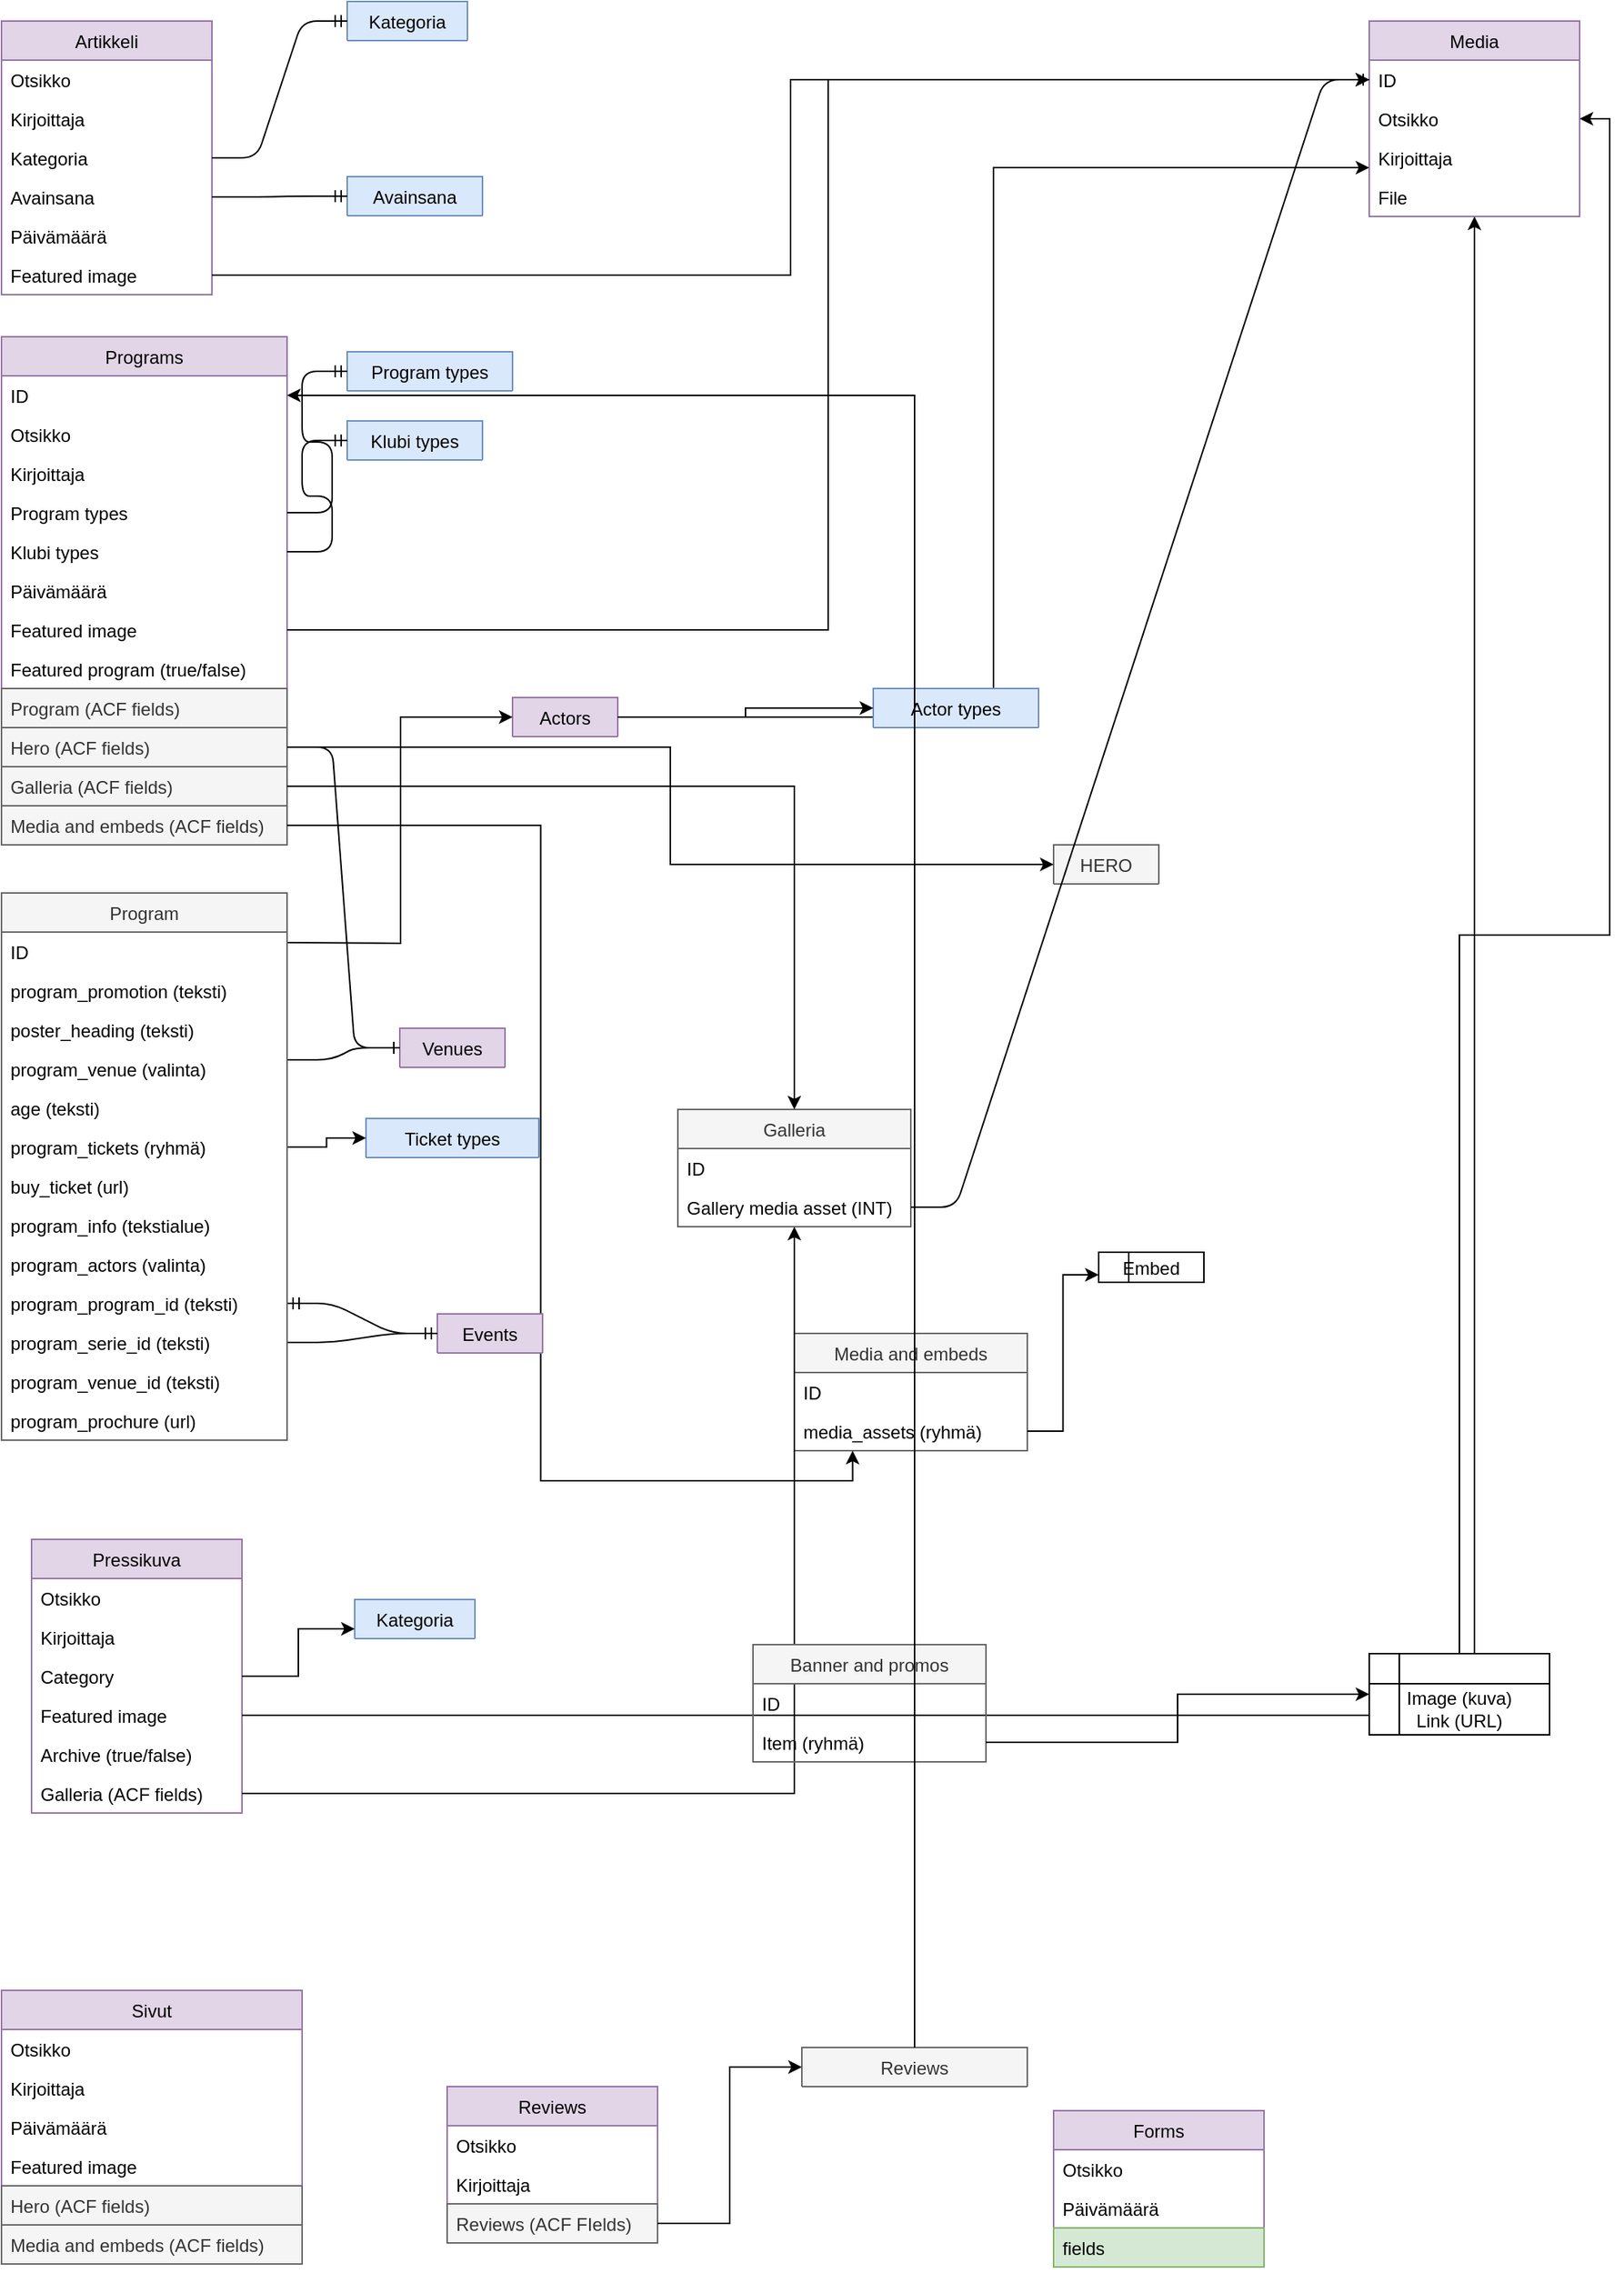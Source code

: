 <mxfile pages="1" version="11.2.5" type="github"><diagram id="JylSYpDE7stfheYF5nhb" name="Page-1"><mxGraphModel dx="1298" dy="731" grid="1" gridSize="10" guides="1" tooltips="1" connect="1" arrows="1" fold="1" page="1" pageScale="1" pageWidth="1169" pageHeight="827" math="0" shadow="0"><root><mxCell id="0"/><mxCell id="1" parent="0"/><mxCell id="cHiNyYAELaaAw-eLna-m-2" value="Artikkeli" style="swimlane;fontStyle=0;childLayout=stackLayout;horizontal=1;startSize=26;fillColor=#e1d5e7;horizontalStack=0;resizeParent=1;resizeParentMax=0;resizeLast=0;collapsible=1;marginBottom=0;strokeColor=#9673a6;" parent="1" vertex="1"><mxGeometry x="40" y="40" width="140" height="182" as="geometry"><mxRectangle x="40" y="40" width="70" height="26" as="alternateBounds"/></mxGeometry></mxCell><mxCell id="cHiNyYAELaaAw-eLna-m-3" value="Otsikko" style="text;strokeColor=none;fillColor=none;align=left;verticalAlign=top;spacingLeft=4;spacingRight=4;overflow=hidden;rotatable=0;points=[[0,0.5],[1,0.5]];portConstraint=eastwest;" parent="cHiNyYAELaaAw-eLna-m-2" vertex="1"><mxGeometry y="26" width="140" height="26" as="geometry"/></mxCell><mxCell id="cHiNyYAELaaAw-eLna-m-4" value="Kirjoittaja" style="text;strokeColor=none;fillColor=none;align=left;verticalAlign=top;spacingLeft=4;spacingRight=4;overflow=hidden;rotatable=0;points=[[0,0.5],[1,0.5]];portConstraint=eastwest;" parent="cHiNyYAELaaAw-eLna-m-2" vertex="1"><mxGeometry y="52" width="140" height="26" as="geometry"/></mxCell><mxCell id="cHiNyYAELaaAw-eLna-m-5" value="Kategoria" style="text;strokeColor=none;fillColor=none;align=left;verticalAlign=top;spacingLeft=4;spacingRight=4;overflow=hidden;rotatable=0;points=[[0,0.5],[1,0.5]];portConstraint=eastwest;" parent="cHiNyYAELaaAw-eLna-m-2" vertex="1"><mxGeometry y="78" width="140" height="26" as="geometry"/></mxCell><mxCell id="cHiNyYAELaaAw-eLna-m-13" value="Avainsana" style="text;strokeColor=none;fillColor=none;align=left;verticalAlign=top;spacingLeft=4;spacingRight=4;overflow=hidden;rotatable=0;points=[[0,0.5],[1,0.5]];portConstraint=eastwest;" parent="cHiNyYAELaaAw-eLna-m-2" vertex="1"><mxGeometry y="104" width="140" height="26" as="geometry"/></mxCell><mxCell id="cHiNyYAELaaAw-eLna-m-11" value="Päivämäärä" style="text;strokeColor=none;fillColor=none;align=left;verticalAlign=top;spacingLeft=4;spacingRight=4;overflow=hidden;rotatable=0;points=[[0,0.5],[1,0.5]];portConstraint=eastwest;" parent="cHiNyYAELaaAw-eLna-m-2" vertex="1"><mxGeometry y="130" width="140" height="26" as="geometry"/></mxCell><mxCell id="cHiNyYAELaaAw-eLna-m-12" value="Featured image" style="text;strokeColor=none;fillColor=none;align=left;verticalAlign=top;spacingLeft=4;spacingRight=4;overflow=hidden;rotatable=0;points=[[0,0.5],[1,0.5]];portConstraint=eastwest;" parent="cHiNyYAELaaAw-eLna-m-2" vertex="1"><mxGeometry y="156" width="140" height="26" as="geometry"/></mxCell><mxCell id="cHiNyYAELaaAw-eLna-m-6" value="Kategoria" style="swimlane;fontStyle=0;childLayout=stackLayout;horizontal=1;startSize=26;fillColor=#dae8fc;horizontalStack=0;resizeParent=1;resizeParentMax=0;resizeLast=0;collapsible=1;marginBottom=0;strokeColor=#6c8ebf;" parent="1" vertex="1" collapsed="1"><mxGeometry x="270" y="27" width="80" height="26" as="geometry"><mxRectangle x="270" y="27" width="140" height="104" as="alternateBounds"/></mxGeometry></mxCell><mxCell id="cHiNyYAELaaAw-eLna-m-7" value="ID" style="text;strokeColor=none;fillColor=none;align=left;verticalAlign=top;spacingLeft=4;spacingRight=4;overflow=hidden;rotatable=0;points=[[0,0.5],[1,0.5]];portConstraint=eastwest;" parent="cHiNyYAELaaAw-eLna-m-6" vertex="1"><mxGeometry y="26" width="80" height="26" as="geometry"/></mxCell><mxCell id="cHiNyYAELaaAw-eLna-m-8" value="Nimi" style="text;strokeColor=none;fillColor=none;align=left;verticalAlign=top;spacingLeft=4;spacingRight=4;overflow=hidden;rotatable=0;points=[[0,0.5],[1,0.5]];portConstraint=eastwest;" parent="cHiNyYAELaaAw-eLna-m-6" vertex="1"><mxGeometry y="52" width="80" height="26" as="geometry"/></mxCell><mxCell id="cHiNyYAELaaAw-eLna-m-9" value="Kuvaus" style="text;strokeColor=none;fillColor=none;align=left;verticalAlign=top;spacingLeft=4;spacingRight=4;overflow=hidden;rotatable=0;points=[[0,0.5],[1,0.5]];portConstraint=eastwest;" parent="cHiNyYAELaaAw-eLna-m-6" vertex="1"><mxGeometry y="78" width="80" height="26" as="geometry"/></mxCell><mxCell id="cHiNyYAELaaAw-eLna-m-14" value="Avainsana" style="swimlane;fontStyle=0;childLayout=stackLayout;horizontal=1;startSize=26;fillColor=#dae8fc;horizontalStack=0;resizeParent=1;resizeParentMax=0;resizeLast=0;collapsible=1;marginBottom=0;strokeColor=#6c8ebf;" parent="1" vertex="1" collapsed="1"><mxGeometry x="270" y="143.5" width="90" height="26" as="geometry"><mxRectangle x="270" y="80" width="140" height="104" as="alternateBounds"/></mxGeometry></mxCell><mxCell id="cHiNyYAELaaAw-eLna-m-15" value="ID" style="text;strokeColor=none;fillColor=none;align=left;verticalAlign=top;spacingLeft=4;spacingRight=4;overflow=hidden;rotatable=0;points=[[0,0.5],[1,0.5]];portConstraint=eastwest;" parent="cHiNyYAELaaAw-eLna-m-14" vertex="1"><mxGeometry y="26" width="90" height="26" as="geometry"/></mxCell><mxCell id="cHiNyYAELaaAw-eLna-m-16" value="Nimi" style="text;strokeColor=none;fillColor=none;align=left;verticalAlign=top;spacingLeft=4;spacingRight=4;overflow=hidden;rotatable=0;points=[[0,0.5],[1,0.5]];portConstraint=eastwest;" parent="cHiNyYAELaaAw-eLna-m-14" vertex="1"><mxGeometry y="52" width="90" height="26" as="geometry"/></mxCell><mxCell id="cHiNyYAELaaAw-eLna-m-17" value="Kuvaus" style="text;strokeColor=none;fillColor=none;align=left;verticalAlign=top;spacingLeft=4;spacingRight=4;overflow=hidden;rotatable=0;points=[[0,0.5],[1,0.5]];portConstraint=eastwest;" parent="cHiNyYAELaaAw-eLna-m-14" vertex="1"><mxGeometry y="78" width="90" height="26" as="geometry"/></mxCell><mxCell id="cHiNyYAELaaAw-eLna-m-20" value="Programs" style="swimlane;fontStyle=0;childLayout=stackLayout;horizontal=1;startSize=26;fillColor=#e1d5e7;horizontalStack=0;resizeParent=1;resizeParentMax=0;resizeLast=0;collapsible=1;marginBottom=0;strokeColor=#9673a6;" parent="1" vertex="1"><mxGeometry x="40" y="250" width="190" height="338" as="geometry"><mxRectangle x="40" y="250" width="70" height="26" as="alternateBounds"/></mxGeometry></mxCell><mxCell id="cHiNyYAELaaAw-eLna-m-21" value="ID" style="text;strokeColor=none;fillColor=none;align=left;verticalAlign=top;spacingLeft=4;spacingRight=4;overflow=hidden;rotatable=0;points=[[0,0.5],[1,0.5]];portConstraint=eastwest;" parent="cHiNyYAELaaAw-eLna-m-20" vertex="1"><mxGeometry y="26" width="190" height="26" as="geometry"/></mxCell><mxCell id="uideo7Vnj6F3SnKSOTzs-121" value="Otsikko" style="text;strokeColor=none;fillColor=none;align=left;verticalAlign=top;spacingLeft=4;spacingRight=4;overflow=hidden;rotatable=0;points=[[0,0.5],[1,0.5]];portConstraint=eastwest;" vertex="1" parent="cHiNyYAELaaAw-eLna-m-20"><mxGeometry y="52" width="190" height="26" as="geometry"/></mxCell><mxCell id="cHiNyYAELaaAw-eLna-m-22" value="Kirjoittaja" style="text;strokeColor=none;fillColor=none;align=left;verticalAlign=top;spacingLeft=4;spacingRight=4;overflow=hidden;rotatable=0;points=[[0,0.5],[1,0.5]];portConstraint=eastwest;" parent="cHiNyYAELaaAw-eLna-m-20" vertex="1"><mxGeometry y="78" width="190" height="26" as="geometry"/></mxCell><mxCell id="cHiNyYAELaaAw-eLna-m-23" value="Program types" style="text;strokeColor=none;fillColor=none;align=left;verticalAlign=top;spacingLeft=4;spacingRight=4;overflow=hidden;rotatable=0;points=[[0,0.5],[1,0.5]];portConstraint=eastwest;" parent="cHiNyYAELaaAw-eLna-m-20" vertex="1"><mxGeometry y="104" width="190" height="26" as="geometry"/></mxCell><mxCell id="cHiNyYAELaaAw-eLna-m-56" value="Klubi types" style="text;strokeColor=none;fillColor=none;align=left;verticalAlign=top;spacingLeft=4;spacingRight=4;overflow=hidden;rotatable=0;points=[[0,0.5],[1,0.5]];portConstraint=eastwest;" parent="cHiNyYAELaaAw-eLna-m-20" vertex="1"><mxGeometry y="130" width="190" height="26" as="geometry"/></mxCell><mxCell id="cHiNyYAELaaAw-eLna-m-25" value="Päivämäärä" style="text;strokeColor=none;fillColor=none;align=left;verticalAlign=top;spacingLeft=4;spacingRight=4;overflow=hidden;rotatable=0;points=[[0,0.5],[1,0.5]];portConstraint=eastwest;" parent="cHiNyYAELaaAw-eLna-m-20" vertex="1"><mxGeometry y="156" width="190" height="26" as="geometry"/></mxCell><mxCell id="cHiNyYAELaaAw-eLna-m-26" value="Featured image" style="text;strokeColor=none;fillColor=none;align=left;verticalAlign=top;spacingLeft=4;spacingRight=4;overflow=hidden;rotatable=0;points=[[0,0.5],[1,0.5]];portConstraint=eastwest;" parent="cHiNyYAELaaAw-eLna-m-20" vertex="1"><mxGeometry y="182" width="190" height="26" as="geometry"/></mxCell><mxCell id="cHiNyYAELaaAw-eLna-m-91" value="Featured program (true/false)" style="text;strokeColor=none;fillColor=none;align=left;verticalAlign=top;spacingLeft=4;spacingRight=4;overflow=hidden;rotatable=0;points=[[0,0.5],[1,0.5]];portConstraint=eastwest;" parent="cHiNyYAELaaAw-eLna-m-20" vertex="1"><mxGeometry y="208" width="190" height="26" as="geometry"/></mxCell><mxCell id="uideo7Vnj6F3SnKSOTzs-138" value="Program (ACF fields)" style="text;strokeColor=#666666;fillColor=#f5f5f5;align=left;verticalAlign=top;spacingLeft=4;spacingRight=4;overflow=hidden;rotatable=0;points=[[0,0.5],[1,0.5]];portConstraint=eastwest;fontColor=#333333;" vertex="1" parent="cHiNyYAELaaAw-eLna-m-20"><mxGeometry y="234" width="190" height="26" as="geometry"/></mxCell><mxCell id="uideo7Vnj6F3SnKSOTzs-33" value="Hero (ACF fields)" style="text;strokeColor=#666666;fillColor=#f5f5f5;align=left;verticalAlign=top;spacingLeft=4;spacingRight=4;overflow=hidden;rotatable=0;points=[[0,0.5],[1,0.5]];portConstraint=eastwest;fontColor=#333333;" vertex="1" parent="cHiNyYAELaaAw-eLna-m-20"><mxGeometry y="260" width="190" height="26" as="geometry"/></mxCell><mxCell id="uideo7Vnj6F3SnKSOTzs-35" value="Galleria (ACF fields)" style="text;strokeColor=#666666;fillColor=#f5f5f5;align=left;verticalAlign=top;spacingLeft=4;spacingRight=4;overflow=hidden;rotatable=0;points=[[0,0.5],[1,0.5]];portConstraint=eastwest;fontColor=#333333;" vertex="1" parent="cHiNyYAELaaAw-eLna-m-20"><mxGeometry y="286" width="190" height="26" as="geometry"/></mxCell><mxCell id="uideo7Vnj6F3SnKSOTzs-37" value="Media and embeds (ACF fields)" style="text;strokeColor=#666666;fillColor=#f5f5f5;align=left;verticalAlign=top;spacingLeft=4;spacingRight=4;overflow=hidden;rotatable=0;points=[[0,0.5],[1,0.5]];portConstraint=eastwest;fontColor=#333333;" vertex="1" parent="cHiNyYAELaaAw-eLna-m-20"><mxGeometry y="312" width="190" height="26" as="geometry"/></mxCell><mxCell id="cHiNyYAELaaAw-eLna-m-27" value="Program types" style="swimlane;fontStyle=0;childLayout=stackLayout;horizontal=1;startSize=26;fillColor=#dae8fc;horizontalStack=0;resizeParent=1;resizeParentMax=0;resizeLast=0;collapsible=1;marginBottom=0;strokeColor=#6c8ebf;" parent="1" vertex="1" collapsed="1"><mxGeometry x="270" y="260" width="110" height="26" as="geometry"><mxRectangle x="270" y="260" width="100" height="104" as="alternateBounds"/></mxGeometry></mxCell><mxCell id="cHiNyYAELaaAw-eLna-m-28" value="ID" style="text;strokeColor=none;fillColor=none;align=left;verticalAlign=top;spacingLeft=4;spacingRight=4;overflow=hidden;rotatable=0;points=[[0,0.5],[1,0.5]];portConstraint=eastwest;" parent="cHiNyYAELaaAw-eLna-m-27" vertex="1"><mxGeometry y="26" width="110" height="26" as="geometry"/></mxCell><mxCell id="cHiNyYAELaaAw-eLna-m-29" value="Nimi" style="text;strokeColor=none;fillColor=none;align=left;verticalAlign=top;spacingLeft=4;spacingRight=4;overflow=hidden;rotatable=0;points=[[0,0.5],[1,0.5]];portConstraint=eastwest;" parent="cHiNyYAELaaAw-eLna-m-27" vertex="1"><mxGeometry y="52" width="110" height="26" as="geometry"/></mxCell><mxCell id="cHiNyYAELaaAw-eLna-m-30" value="Kuvaus" style="text;strokeColor=none;fillColor=none;align=left;verticalAlign=top;spacingLeft=4;spacingRight=4;overflow=hidden;rotatable=0;points=[[0,0.5],[1,0.5]];portConstraint=eastwest;" parent="cHiNyYAELaaAw-eLna-m-27" vertex="1"><mxGeometry y="78" width="110" height="26" as="geometry"/></mxCell><mxCell id="cHiNyYAELaaAw-eLna-m-31" value="Klubi types" style="swimlane;fontStyle=0;childLayout=stackLayout;horizontal=1;startSize=26;fillColor=#dae8fc;horizontalStack=0;resizeParent=1;resizeParentMax=0;resizeLast=0;collapsible=1;marginBottom=0;strokeColor=#6c8ebf;" parent="1" vertex="1" collapsed="1"><mxGeometry x="270" y="306" width="90" height="26" as="geometry"><mxRectangle x="270" y="370" width="100" height="104" as="alternateBounds"/></mxGeometry></mxCell><mxCell id="cHiNyYAELaaAw-eLna-m-32" value="ID" style="text;strokeColor=none;fillColor=none;align=left;verticalAlign=top;spacingLeft=4;spacingRight=4;overflow=hidden;rotatable=0;points=[[0,0.5],[1,0.5]];portConstraint=eastwest;" parent="cHiNyYAELaaAw-eLna-m-31" vertex="1"><mxGeometry y="26" width="90" height="26" as="geometry"/></mxCell><mxCell id="cHiNyYAELaaAw-eLna-m-33" value="Nimi" style="text;strokeColor=none;fillColor=none;align=left;verticalAlign=top;spacingLeft=4;spacingRight=4;overflow=hidden;rotatable=0;points=[[0,0.5],[1,0.5]];portConstraint=eastwest;" parent="cHiNyYAELaaAw-eLna-m-31" vertex="1"><mxGeometry y="52" width="90" height="26" as="geometry"/></mxCell><mxCell id="cHiNyYAELaaAw-eLna-m-34" value="Kuvaus" style="text;strokeColor=none;fillColor=none;align=left;verticalAlign=top;spacingLeft=4;spacingRight=4;overflow=hidden;rotatable=0;points=[[0,0.5],[1,0.5]];portConstraint=eastwest;" parent="cHiNyYAELaaAw-eLna-m-31" vertex="1"><mxGeometry y="78" width="90" height="26" as="geometry"/></mxCell><mxCell id="cHiNyYAELaaAw-eLna-m-47" value="Actors" style="swimlane;fontStyle=0;childLayout=stackLayout;horizontal=1;startSize=26;fillColor=#e1d5e7;horizontalStack=0;resizeParent=1;resizeParentMax=0;resizeLast=0;collapsible=1;marginBottom=0;strokeColor=#9673a6;" parent="1" vertex="1" collapsed="1"><mxGeometry x="380" y="490" width="70" height="26" as="geometry"><mxRectangle x="380" y="490" width="140" height="182" as="alternateBounds"/></mxGeometry></mxCell><mxCell id="cHiNyYAELaaAw-eLna-m-48" value="ID" style="text;strokeColor=none;fillColor=none;align=left;verticalAlign=top;spacingLeft=4;spacingRight=4;overflow=hidden;rotatable=0;points=[[0,0.5],[1,0.5]];portConstraint=eastwest;" parent="cHiNyYAELaaAw-eLna-m-47" vertex="1"><mxGeometry y="26" width="70" height="26" as="geometry"/></mxCell><mxCell id="cHiNyYAELaaAw-eLna-m-59" value="Otsikko" style="text;strokeColor=none;fillColor=none;align=left;verticalAlign=top;spacingLeft=4;spacingRight=4;overflow=hidden;rotatable=0;points=[[0,0.5],[1,0.5]];portConstraint=eastwest;" parent="cHiNyYAELaaAw-eLna-m-47" vertex="1"><mxGeometry y="52" width="70" height="26" as="geometry"/></mxCell><mxCell id="cHiNyYAELaaAw-eLna-m-52" value="Firstname" style="text;strokeColor=none;fillColor=none;align=left;verticalAlign=top;spacingLeft=4;spacingRight=4;overflow=hidden;rotatable=0;points=[[0,0.5],[1,0.5]];portConstraint=eastwest;" parent="cHiNyYAELaaAw-eLna-m-47" vertex="1"><mxGeometry y="78" width="70" height="26" as="geometry"/></mxCell><mxCell id="cHiNyYAELaaAw-eLna-m-54" value="Lastname" style="text;strokeColor=none;fillColor=none;align=left;verticalAlign=top;spacingLeft=4;spacingRight=4;overflow=hidden;rotatable=0;points=[[0,0.5],[1,0.5]];portConstraint=eastwest;" parent="cHiNyYAELaaAw-eLna-m-47" vertex="1"><mxGeometry y="104" width="70" height="26" as="geometry"/></mxCell><mxCell id="cHiNyYAELaaAw-eLna-m-53" value="Featured image" style="text;strokeColor=none;fillColor=none;align=left;verticalAlign=top;spacingLeft=4;spacingRight=4;overflow=hidden;rotatable=0;points=[[0,0.5],[1,0.5]];portConstraint=eastwest;" parent="cHiNyYAELaaAw-eLna-m-47" vertex="1"><mxGeometry y="130" width="70" height="26" as="geometry"/></mxCell><mxCell id="uideo7Vnj6F3SnKSOTzs-43" value="Actor types" style="text;strokeColor=none;fillColor=none;align=left;verticalAlign=top;spacingLeft=4;spacingRight=4;overflow=hidden;rotatable=0;points=[[0,0.5],[1,0.5]];portConstraint=eastwest;" vertex="1" parent="cHiNyYAELaaAw-eLna-m-47"><mxGeometry y="156" width="70" height="26" as="geometry"/></mxCell><mxCell id="cHiNyYAELaaAw-eLna-m-58" style="edgeStyle=orthogonalEdgeStyle;rounded=0;orthogonalLoop=1;jettySize=auto;html=1;entryX=0;entryY=0.5;entryDx=0;entryDy=0;" parent="1" target="cHiNyYAELaaAw-eLna-m-48" edge="1"><mxGeometry relative="1" as="geometry"><mxPoint x="230" y="653" as="sourcePoint"/></mxGeometry></mxCell><mxCell id="cHiNyYAELaaAw-eLna-m-62" value="Venues" style="swimlane;fontStyle=0;childLayout=stackLayout;horizontal=1;startSize=26;fillColor=#e1d5e7;horizontalStack=0;resizeParent=1;resizeParentMax=0;resizeLast=0;collapsible=1;marginBottom=0;strokeColor=#9673a6;" parent="1" vertex="1" collapsed="1"><mxGeometry x="305" y="710" width="70" height="26" as="geometry"><mxRectangle x="305" y="710" width="155" height="182" as="alternateBounds"/></mxGeometry></mxCell><mxCell id="cHiNyYAELaaAw-eLna-m-63" value="ID" style="text;strokeColor=none;fillColor=none;align=left;verticalAlign=top;spacingLeft=4;spacingRight=4;overflow=hidden;rotatable=0;points=[[0,0.5],[1,0.5]];portConstraint=eastwest;" parent="cHiNyYAELaaAw-eLna-m-62" vertex="1"><mxGeometry y="26" width="70" height="26" as="geometry"/></mxCell><mxCell id="cHiNyYAELaaAw-eLna-m-93" value="Otsikko" style="text;strokeColor=none;fillColor=none;align=left;verticalAlign=top;spacingLeft=4;spacingRight=4;overflow=hidden;rotatable=0;points=[[0,0.5],[1,0.5]];portConstraint=eastwest;" parent="cHiNyYAELaaAw-eLna-m-62" vertex="1"><mxGeometry y="52" width="70" height="26" as="geometry"/></mxCell><mxCell id="cHiNyYAELaaAw-eLna-m-64" value="venue_venue_id" style="text;strokeColor=none;fillColor=none;align=left;verticalAlign=top;spacingLeft=4;spacingRight=4;overflow=hidden;rotatable=0;points=[[0,0.5],[1,0.5]];portConstraint=eastwest;" parent="cHiNyYAELaaAw-eLna-m-62" vertex="1"><mxGeometry y="78" width="70" height="26" as="geometry"/></mxCell><mxCell id="cHiNyYAELaaAw-eLna-m-65" value="venue_map (tiedosto)" style="text;strokeColor=none;fillColor=none;align=left;verticalAlign=top;spacingLeft=4;spacingRight=4;overflow=hidden;rotatable=0;points=[[0,0.5],[1,0.5]];portConstraint=eastwest;" parent="cHiNyYAELaaAw-eLna-m-62" vertex="1"><mxGeometry y="104" width="70" height="26" as="geometry"/></mxCell><mxCell id="cHiNyYAELaaAw-eLna-m-66" value="venue_symbol (kuva)" style="text;strokeColor=none;fillColor=none;align=left;verticalAlign=top;spacingLeft=4;spacingRight=4;overflow=hidden;rotatable=0;points=[[0,0.5],[1,0.5]];portConstraint=eastwest;" parent="cHiNyYAELaaAw-eLna-m-62" vertex="1"><mxGeometry y="130" width="70" height="26" as="geometry"/></mxCell><mxCell id="cHiNyYAELaaAw-eLna-m-67" value="venue_hero_symbol (kuva)" style="text;strokeColor=none;fillColor=none;align=left;verticalAlign=top;spacingLeft=4;spacingRight=4;overflow=hidden;rotatable=0;points=[[0,0.5],[1,0.5]];portConstraint=eastwest;" parent="cHiNyYAELaaAw-eLna-m-62" vertex="1"><mxGeometry y="156" width="70" height="26" as="geometry"/></mxCell><mxCell id="cHiNyYAELaaAw-eLna-m-70" value="" style="edgeStyle=entityRelationEdgeStyle;fontSize=12;html=1;endArrow=ERmandOne;exitX=1;exitY=0.5;exitDx=0;exitDy=0;entryX=0;entryY=0.5;entryDx=0;entryDy=0;" parent="1" source="cHiNyYAELaaAw-eLna-m-23" target="cHiNyYAELaaAw-eLna-m-28" edge="1"><mxGeometry width="100" height="100" relative="1" as="geometry"><mxPoint x="180" y="440" as="sourcePoint"/><mxPoint x="280" y="340" as="targetPoint"/></mxGeometry></mxCell><mxCell id="cHiNyYAELaaAw-eLna-m-71" value="" style="edgeStyle=entityRelationEdgeStyle;fontSize=12;html=1;endArrow=ERmandOne;exitX=1;exitY=0.5;exitDx=0;exitDy=0;entryX=0;entryY=0.5;entryDx=0;entryDy=0;" parent="1" source="cHiNyYAELaaAw-eLna-m-56" target="cHiNyYAELaaAw-eLna-m-32" edge="1"><mxGeometry width="100" height="100" relative="1" as="geometry"><mxPoint x="190" y="355" as="sourcePoint"/><mxPoint x="280" y="309" as="targetPoint"/></mxGeometry></mxCell><mxCell id="cHiNyYAELaaAw-eLna-m-72" value="" style="edgeStyle=entityRelationEdgeStyle;fontSize=12;html=1;endArrow=ERmandOne;exitX=1;exitY=0.5;exitDx=0;exitDy=0;entryX=0;entryY=0.5;entryDx=0;entryDy=0;" parent="1" source="cHiNyYAELaaAw-eLna-m-5" target="cHiNyYAELaaAw-eLna-m-7" edge="1"><mxGeometry width="100" height="100" relative="1" as="geometry"><mxPoint x="190" y="355" as="sourcePoint"/><mxPoint x="280" y="283" as="targetPoint"/></mxGeometry></mxCell><mxCell id="cHiNyYAELaaAw-eLna-m-73" value="" style="edgeStyle=entityRelationEdgeStyle;fontSize=12;html=1;endArrow=ERmandOne;exitX=1;exitY=0.5;exitDx=0;exitDy=0;entryX=0;entryY=0.5;entryDx=0;entryDy=0;" parent="1" source="cHiNyYAELaaAw-eLna-m-13" target="cHiNyYAELaaAw-eLna-m-15" edge="1"><mxGeometry width="100" height="100" relative="1" as="geometry"><mxPoint x="190" y="141" as="sourcePoint"/><mxPoint x="280" y="50" as="targetPoint"/></mxGeometry></mxCell><mxCell id="cHiNyYAELaaAw-eLna-m-74" value="Media" style="swimlane;fontStyle=0;childLayout=stackLayout;horizontal=1;startSize=26;fillColor=#e1d5e7;horizontalStack=0;resizeParent=1;resizeParentMax=0;resizeLast=0;collapsible=1;marginBottom=0;strokeColor=#9673a6;" parent="1" vertex="1"><mxGeometry x="950" y="40" width="140" height="130" as="geometry"><mxRectangle x="950" y="40" width="70" height="26" as="alternateBounds"/></mxGeometry></mxCell><mxCell id="cHiNyYAELaaAw-eLna-m-75" value="ID" style="text;strokeColor=none;fillColor=none;align=left;verticalAlign=top;spacingLeft=4;spacingRight=4;overflow=hidden;rotatable=0;points=[[0,0.5],[1,0.5]];portConstraint=eastwest;" parent="cHiNyYAELaaAw-eLna-m-74" vertex="1"><mxGeometry y="26" width="140" height="26" as="geometry"/></mxCell><mxCell id="cHiNyYAELaaAw-eLna-m-82" value="Otsikko" style="text;strokeColor=none;fillColor=none;align=left;verticalAlign=top;spacingLeft=4;spacingRight=4;overflow=hidden;rotatable=0;points=[[0,0.5],[1,0.5]];portConstraint=eastwest;" parent="cHiNyYAELaaAw-eLna-m-74" vertex="1"><mxGeometry y="52" width="140" height="26" as="geometry"/></mxCell><mxCell id="cHiNyYAELaaAw-eLna-m-76" value="Kirjoittaja" style="text;strokeColor=none;fillColor=none;align=left;verticalAlign=top;spacingLeft=4;spacingRight=4;overflow=hidden;rotatable=0;points=[[0,0.5],[1,0.5]];portConstraint=eastwest;" parent="cHiNyYAELaaAw-eLna-m-74" vertex="1"><mxGeometry y="78" width="140" height="26" as="geometry"/></mxCell><mxCell id="cHiNyYAELaaAw-eLna-m-80" value="File" style="text;strokeColor=none;fillColor=none;align=left;verticalAlign=top;spacingLeft=4;spacingRight=4;overflow=hidden;rotatable=0;points=[[0,0.5],[1,0.5]];portConstraint=eastwest;" parent="cHiNyYAELaaAw-eLna-m-74" vertex="1"><mxGeometry y="104" width="140" height="26" as="geometry"/></mxCell><mxCell id="cHiNyYAELaaAw-eLna-m-81" style="edgeStyle=orthogonalEdgeStyle;rounded=0;orthogonalLoop=1;jettySize=auto;html=1;entryX=0;entryY=0.5;entryDx=0;entryDy=0;" parent="1" source="cHiNyYAELaaAw-eLna-m-12" target="cHiNyYAELaaAw-eLna-m-75" edge="1"><mxGeometry relative="1" as="geometry"/></mxCell><mxCell id="cHiNyYAELaaAw-eLna-m-83" style="edgeStyle=orthogonalEdgeStyle;rounded=0;orthogonalLoop=1;jettySize=auto;html=1;" parent="1" source="cHiNyYAELaaAw-eLna-m-26" target="cHiNyYAELaaAw-eLna-m-75" edge="1"><mxGeometry relative="1" as="geometry"/></mxCell><mxCell id="cHiNyYAELaaAw-eLna-m-84" style="edgeStyle=orthogonalEdgeStyle;rounded=0;orthogonalLoop=1;jettySize=auto;html=1;entryX=0;entryY=0.75;entryDx=0;entryDy=0;" parent="1" source="cHiNyYAELaaAw-eLna-m-53" edge="1" target="cHiNyYAELaaAw-eLna-m-74"><mxGeometry relative="1" as="geometry"><mxPoint x="640" y="80" as="targetPoint"/></mxGeometry></mxCell><mxCell id="cHiNyYAELaaAw-eLna-m-85" value="" style="edgeStyle=entityRelationEdgeStyle;fontSize=12;html=1;endArrow=ERone;endFill=1;exitX=1;exitY=0.5;exitDx=0;exitDy=0;entryX=0;entryY=0.5;entryDx=0;entryDy=0;" parent="1" target="cHiNyYAELaaAw-eLna-m-64" edge="1"><mxGeometry width="100" height="100" relative="1" as="geometry"><mxPoint x="230" y="731" as="sourcePoint"/><mxPoint x="280" y="790" as="targetPoint"/></mxGeometry></mxCell><mxCell id="cHiNyYAELaaAw-eLna-m-92" value="" style="edgeStyle=entityRelationEdgeStyle;fontSize=12;html=1;endArrow=ERone;endFill=1;entryX=0;entryY=0.5;entryDx=0;entryDy=0;" parent="1" target="cHiNyYAELaaAw-eLna-m-63" edge="1"><mxGeometry width="100" height="100" relative="1" as="geometry"><mxPoint x="230" y="523" as="sourcePoint"/><mxPoint x="400" y="826" as="targetPoint"/></mxGeometry></mxCell><mxCell id="uideo7Vnj6F3SnKSOTzs-1" value="HERO" style="swimlane;fontStyle=0;childLayout=stackLayout;horizontal=1;startSize=26;fillColor=#f5f5f5;horizontalStack=0;resizeParent=1;resizeParentMax=0;resizeLast=0;collapsible=1;marginBottom=0;strokeColor=#666666;fontColor=#333333;" vertex="1" collapsed="1" parent="1"><mxGeometry x="740" y="588" width="70" height="26" as="geometry"><mxRectangle x="740" y="588" width="250" height="286" as="alternateBounds"/></mxGeometry></mxCell><mxCell id="uideo7Vnj6F3SnKSOTzs-2" value="ID" style="text;strokeColor=none;fillColor=none;align=left;verticalAlign=top;spacingLeft=4;spacingRight=4;overflow=hidden;rotatable=0;points=[[0,0.5],[1,0.5]];portConstraint=eastwest;" vertex="1" parent="uideo7Vnj6F3SnKSOTzs-1"><mxGeometry y="26" width="70" height="26" as="geometry"/></mxCell><mxCell id="uideo7Vnj6F3SnKSOTzs-3" value="homepage_hero_image (kuva)" style="text;strokeColor=none;fillColor=none;align=left;verticalAlign=top;spacingLeft=4;spacingRight=4;overflow=hidden;rotatable=0;points=[[0,0.5],[1,0.5]];portConstraint=eastwest;" vertex="1" parent="uideo7Vnj6F3SnKSOTzs-1"><mxGeometry y="52" width="70" height="26" as="geometry"/></mxCell><mxCell id="uideo7Vnj6F3SnKSOTzs-4" value="homepage_hero_video (tiedosto)" style="text;strokeColor=none;fillColor=none;align=left;verticalAlign=top;spacingLeft=4;spacingRight=4;overflow=hidden;rotatable=0;points=[[0,0.5],[1,0.5]];portConstraint=eastwest;" vertex="1" parent="uideo7Vnj6F3SnKSOTzs-1"><mxGeometry y="78" width="70" height="26" as="geometry"/></mxCell><mxCell id="uideo7Vnj6F3SnKSOTzs-5" value="homepage_hero_cover (kuva)" style="text;strokeColor=none;fillColor=none;align=left;verticalAlign=top;spacingLeft=4;spacingRight=4;overflow=hidden;rotatable=0;points=[[0,0.5],[1,0.5]];portConstraint=eastwest;" vertex="1" parent="uideo7Vnj6F3SnKSOTzs-1"><mxGeometry y="104" width="70" height="26" as="geometry"/></mxCell><mxCell id="uideo7Vnj6F3SnKSOTzs-6" value="homepage_hero_title (teksti)" style="text;strokeColor=none;fillColor=none;align=left;verticalAlign=top;spacingLeft=4;spacingRight=4;overflow=hidden;rotatable=0;points=[[0,0.5],[1,0.5]];portConstraint=eastwest;" vertex="1" parent="uideo7Vnj6F3SnKSOTzs-1"><mxGeometry y="130" width="70" height="26" as="geometry"/></mxCell><mxCell id="uideo7Vnj6F3SnKSOTzs-7" value="homepage_hero_subtitle (teksti)" style="text;strokeColor=none;fillColor=none;align=left;verticalAlign=top;spacingLeft=4;spacingRight=4;overflow=hidden;rotatable=0;points=[[0,0.5],[1,0.5]];portConstraint=eastwest;" vertex="1" parent="uideo7Vnj6F3SnKSOTzs-1"><mxGeometry y="156" width="70" height="26" as="geometry"/></mxCell><mxCell id="uideo7Vnj6F3SnKSOTzs-8" value="homepage_hero_summary (tekstialue)" style="text;strokeColor=none;fillColor=none;align=left;verticalAlign=top;spacingLeft=4;spacingRight=4;overflow=hidden;rotatable=0;points=[[0,0.5],[1,0.5]];portConstraint=eastwest;" vertex="1" parent="uideo7Vnj6F3SnKSOTzs-1"><mxGeometry y="182" width="70" height="26" as="geometry"/></mxCell><mxCell id="uideo7Vnj6F3SnKSOTzs-9" value="homepage_hero_link (linkki)" style="text;strokeColor=none;fillColor=none;align=left;verticalAlign=top;spacingLeft=4;spacingRight=4;overflow=hidden;rotatable=0;points=[[0,0.5],[1,0.5]];portConstraint=eastwest;" vertex="1" parent="uideo7Vnj6F3SnKSOTzs-1"><mxGeometry y="208" width="70" height="26" as="geometry"/></mxCell><mxCell id="uideo7Vnj6F3SnKSOTzs-10" value="homepage_hero_call_to_action_text (teksti)" style="text;strokeColor=none;fillColor=none;align=left;verticalAlign=top;spacingLeft=4;spacingRight=4;overflow=hidden;rotatable=0;points=[[0,0.5],[1,0.5]];portConstraint=eastwest;" vertex="1" parent="uideo7Vnj6F3SnKSOTzs-1"><mxGeometry y="234" width="70" height="26" as="geometry"/></mxCell><mxCell id="uideo7Vnj6F3SnKSOTzs-11" value="homepage_hero_call_to_action_url (URL)" style="text;strokeColor=none;fillColor=none;align=left;verticalAlign=top;spacingLeft=4;spacingRight=4;overflow=hidden;rotatable=0;points=[[0,0.5],[1,0.5]];portConstraint=eastwest;" vertex="1" parent="uideo7Vnj6F3SnKSOTzs-1"><mxGeometry y="260" width="70" height="26" as="geometry"/></mxCell><mxCell id="uideo7Vnj6F3SnKSOTzs-12" value="Galleria" style="swimlane;fontStyle=0;childLayout=stackLayout;horizontal=1;startSize=26;fillColor=#f5f5f5;horizontalStack=0;resizeParent=1;resizeParentMax=0;resizeLast=0;collapsible=1;marginBottom=0;strokeColor=#666666;fontColor=#333333;" vertex="1" parent="1"><mxGeometry x="490" y="764" width="155" height="78" as="geometry"><mxRectangle x="490" y="764" width="70" height="26" as="alternateBounds"/></mxGeometry></mxCell><mxCell id="uideo7Vnj6F3SnKSOTzs-13" value="ID" style="text;strokeColor=none;fillColor=none;align=left;verticalAlign=top;spacingLeft=4;spacingRight=4;overflow=hidden;rotatable=0;points=[[0,0.5],[1,0.5]];portConstraint=eastwest;" vertex="1" parent="uideo7Vnj6F3SnKSOTzs-12"><mxGeometry y="26" width="155" height="26" as="geometry"/></mxCell><mxCell id="uideo7Vnj6F3SnKSOTzs-14" value="Gallery media asset (INT)" style="text;strokeColor=none;fillColor=none;align=left;verticalAlign=top;spacingLeft=4;spacingRight=4;overflow=hidden;rotatable=0;points=[[0,0.5],[1,0.5]];portConstraint=eastwest;" vertex="1" parent="uideo7Vnj6F3SnKSOTzs-12"><mxGeometry y="52" width="155" height="26" as="geometry"/></mxCell><mxCell id="uideo7Vnj6F3SnKSOTzs-19" value="" style="edgeStyle=entityRelationEdgeStyle;fontSize=12;html=1;endArrow=ERone;endFill=1;exitX=1;exitY=0.5;exitDx=0;exitDy=0;" edge="1" parent="1" source="uideo7Vnj6F3SnKSOTzs-14" target="cHiNyYAELaaAw-eLna-m-75"><mxGeometry width="100" height="100" relative="1" as="geometry"><mxPoint x="220" y="715" as="sourcePoint"/><mxPoint x="640" y="80" as="targetPoint"/></mxGeometry></mxCell><mxCell id="uideo7Vnj6F3SnKSOTzs-20" value="Media and embeds" style="swimlane;fontStyle=0;childLayout=stackLayout;horizontal=1;startSize=26;fillColor=#f5f5f5;horizontalStack=0;resizeParent=1;resizeParentMax=0;resizeLast=0;collapsible=1;marginBottom=0;strokeColor=#666666;fontColor=#333333;" vertex="1" parent="1"><mxGeometry x="567.5" y="913" width="155" height="78" as="geometry"><mxRectangle x="570" y="814" width="150" height="26" as="alternateBounds"/></mxGeometry></mxCell><mxCell id="uideo7Vnj6F3SnKSOTzs-21" value="ID" style="text;strokeColor=none;fillColor=none;align=left;verticalAlign=top;spacingLeft=4;spacingRight=4;overflow=hidden;rotatable=0;points=[[0,0.5],[1,0.5]];portConstraint=eastwest;" vertex="1" parent="uideo7Vnj6F3SnKSOTzs-20"><mxGeometry y="26" width="155" height="26" as="geometry"/></mxCell><mxCell id="uideo7Vnj6F3SnKSOTzs-22" value="media_assets (ryhmä)" style="text;strokeColor=none;fillColor=none;align=left;verticalAlign=top;spacingLeft=4;spacingRight=4;overflow=hidden;rotatable=0;points=[[0,0.5],[1,0.5]];portConstraint=eastwest;" vertex="1" parent="uideo7Vnj6F3SnKSOTzs-20"><mxGeometry y="52" width="155" height="26" as="geometry"/></mxCell><mxCell id="uideo7Vnj6F3SnKSOTzs-23" value="Embed" style="shape=internalStorage;whiteSpace=wrap;html=1;backgroundOutline=1;align=center;verticalAlign=bottom;treeFolding=0;treeMoving=0;collapsible=1;" vertex="1" parent="1"><mxGeometry x="770" y="859" width="70" height="20" as="geometry"><mxRectangle x="770" y="859" width="120" height="42" as="alternateBounds"/></mxGeometry></mxCell><mxCell id="uideo7Vnj6F3SnKSOTzs-24" style="edgeStyle=orthogonalEdgeStyle;rounded=0;orthogonalLoop=1;jettySize=auto;html=1;entryX=0;entryY=0.75;entryDx=0;entryDy=0;" edge="1" parent="1" source="uideo7Vnj6F3SnKSOTzs-22" target="uideo7Vnj6F3SnKSOTzs-23"><mxGeometry relative="1" as="geometry"/></mxCell><mxCell id="uideo7Vnj6F3SnKSOTzs-25" value="Ticket types" style="swimlane;fontStyle=0;childLayout=stackLayout;horizontal=1;startSize=26;fillColor=#dae8fc;horizontalStack=0;resizeParent=1;resizeParentMax=0;resizeLast=0;collapsible=1;marginBottom=0;strokeColor=#6c8ebf;" vertex="1" collapsed="1" parent="1"><mxGeometry x="282.5" y="770" width="115" height="26" as="geometry"><mxRectangle x="325" y="497" width="155" height="156" as="alternateBounds"/></mxGeometry></mxCell><mxCell id="uideo7Vnj6F3SnKSOTzs-27" value="Basic" style="text;strokeColor=none;fillColor=none;align=left;verticalAlign=top;spacingLeft=4;spacingRight=4;overflow=hidden;rotatable=0;points=[[0,0.5],[1,0.5]];portConstraint=eastwest;" vertex="1" parent="uideo7Vnj6F3SnKSOTzs-25"><mxGeometry y="26" width="115" height="26" as="geometry"/></mxCell><mxCell id="uideo7Vnj6F3SnKSOTzs-28" value="Seniors" style="text;strokeColor=none;fillColor=none;align=left;verticalAlign=top;spacingLeft=4;spacingRight=4;overflow=hidden;rotatable=0;points=[[0,0.5],[1,0.5]];portConstraint=eastwest;" vertex="1" parent="uideo7Vnj6F3SnKSOTzs-25"><mxGeometry y="52" width="115" height="26" as="geometry"/></mxCell><mxCell id="uideo7Vnj6F3SnKSOTzs-29" value="Student" style="text;strokeColor=none;fillColor=none;align=left;verticalAlign=top;spacingLeft=4;spacingRight=4;overflow=hidden;rotatable=0;points=[[0,0.5],[1,0.5]];portConstraint=eastwest;" vertex="1" parent="uideo7Vnj6F3SnKSOTzs-25"><mxGeometry y="78" width="115" height="26" as="geometry"/></mxCell><mxCell id="uideo7Vnj6F3SnKSOTzs-30" value="Children" style="text;strokeColor=none;fillColor=none;align=left;verticalAlign=top;spacingLeft=4;spacingRight=4;overflow=hidden;rotatable=0;points=[[0,0.5],[1,0.5]];portConstraint=eastwest;" vertex="1" parent="uideo7Vnj6F3SnKSOTzs-25"><mxGeometry y="104" width="115" height="26" as="geometry"/></mxCell><mxCell id="uideo7Vnj6F3SnKSOTzs-31" value="Description&#xA;" style="text;strokeColor=none;fillColor=none;align=left;verticalAlign=top;spacingLeft=4;spacingRight=4;overflow=hidden;rotatable=0;points=[[0,0.5],[1,0.5]];portConstraint=eastwest;" vertex="1" parent="uideo7Vnj6F3SnKSOTzs-25"><mxGeometry y="130" width="115" height="26" as="geometry"/></mxCell><mxCell id="uideo7Vnj6F3SnKSOTzs-32" style="edgeStyle=orthogonalEdgeStyle;rounded=0;orthogonalLoop=1;jettySize=auto;html=1;exitX=1;exitY=0.5;exitDx=0;exitDy=0;" edge="1" parent="1" source="uideo7Vnj6F3SnKSOTzs-127" target="uideo7Vnj6F3SnKSOTzs-25"><mxGeometry relative="1" as="geometry"><mxPoint x="230" y="575" as="sourcePoint"/></mxGeometry></mxCell><mxCell id="uideo7Vnj6F3SnKSOTzs-34" style="edgeStyle=orthogonalEdgeStyle;rounded=0;orthogonalLoop=1;jettySize=auto;html=1;entryX=0;entryY=0.5;entryDx=0;entryDy=0;" edge="1" parent="1" source="uideo7Vnj6F3SnKSOTzs-33" target="uideo7Vnj6F3SnKSOTzs-1"><mxGeometry relative="1" as="geometry"/></mxCell><mxCell id="uideo7Vnj6F3SnKSOTzs-36" style="edgeStyle=orthogonalEdgeStyle;rounded=0;orthogonalLoop=1;jettySize=auto;html=1;" edge="1" parent="1" source="uideo7Vnj6F3SnKSOTzs-35" target="uideo7Vnj6F3SnKSOTzs-12"><mxGeometry relative="1" as="geometry"/></mxCell><mxCell id="uideo7Vnj6F3SnKSOTzs-38" style="edgeStyle=orthogonalEdgeStyle;rounded=0;orthogonalLoop=1;jettySize=auto;html=1;entryX=0.25;entryY=1;entryDx=0;entryDy=0;" edge="1" parent="1" source="uideo7Vnj6F3SnKSOTzs-37" target="uideo7Vnj6F3SnKSOTzs-20"><mxGeometry relative="1" as="geometry"/></mxCell><mxCell id="uideo7Vnj6F3SnKSOTzs-39" value="Actor types" style="swimlane;fontStyle=0;childLayout=stackLayout;horizontal=1;startSize=26;fillColor=#dae8fc;horizontalStack=0;resizeParent=1;resizeParentMax=0;resizeLast=0;collapsible=1;marginBottom=0;strokeColor=#6c8ebf;" vertex="1" collapsed="1" parent="1"><mxGeometry x="620" y="484" width="110" height="26" as="geometry"><mxRectangle x="620" y="484" width="100" height="104" as="alternateBounds"/></mxGeometry></mxCell><mxCell id="uideo7Vnj6F3SnKSOTzs-40" value="ID" style="text;strokeColor=none;fillColor=none;align=left;verticalAlign=top;spacingLeft=4;spacingRight=4;overflow=hidden;rotatable=0;points=[[0,0.5],[1,0.5]];portConstraint=eastwest;" vertex="1" parent="uideo7Vnj6F3SnKSOTzs-39"><mxGeometry y="26" width="110" height="26" as="geometry"/></mxCell><mxCell id="uideo7Vnj6F3SnKSOTzs-41" value="Nimi" style="text;strokeColor=none;fillColor=none;align=left;verticalAlign=top;spacingLeft=4;spacingRight=4;overflow=hidden;rotatable=0;points=[[0,0.5],[1,0.5]];portConstraint=eastwest;" vertex="1" parent="uideo7Vnj6F3SnKSOTzs-39"><mxGeometry y="52" width="110" height="26" as="geometry"/></mxCell><mxCell id="uideo7Vnj6F3SnKSOTzs-42" value="Kuvaus" style="text;strokeColor=none;fillColor=none;align=left;verticalAlign=top;spacingLeft=4;spacingRight=4;overflow=hidden;rotatable=0;points=[[0,0.5],[1,0.5]];portConstraint=eastwest;" vertex="1" parent="uideo7Vnj6F3SnKSOTzs-39"><mxGeometry y="78" width="110" height="26" as="geometry"/></mxCell><mxCell id="uideo7Vnj6F3SnKSOTzs-44" style="edgeStyle=orthogonalEdgeStyle;rounded=0;orthogonalLoop=1;jettySize=auto;html=1;entryX=0;entryY=0.5;entryDx=0;entryDy=0;" edge="1" parent="1" source="uideo7Vnj6F3SnKSOTzs-43" target="uideo7Vnj6F3SnKSOTzs-40"><mxGeometry relative="1" as="geometry"/></mxCell><mxCell id="uideo7Vnj6F3SnKSOTzs-45" value="Events" style="swimlane;fontStyle=0;childLayout=stackLayout;horizontal=1;startSize=26;fillColor=#e1d5e7;horizontalStack=0;resizeParent=1;resizeParentMax=0;resizeLast=0;collapsible=1;marginBottom=0;strokeColor=#9673a6;" vertex="1" collapsed="1" parent="1"><mxGeometry x="330" y="900" width="70" height="26" as="geometry"><mxRectangle x="330" y="900" width="230" height="416" as="alternateBounds"/></mxGeometry></mxCell><mxCell id="uideo7Vnj6F3SnKSOTzs-46" value="Otsikko" style="text;strokeColor=none;fillColor=none;align=left;verticalAlign=top;spacingLeft=4;spacingRight=4;overflow=hidden;rotatable=0;points=[[0,0.5],[1,0.5]];portConstraint=eastwest;" vertex="1" parent="uideo7Vnj6F3SnKSOTzs-45"><mxGeometry y="26" width="70" height="26" as="geometry"/></mxCell><mxCell id="uideo7Vnj6F3SnKSOTzs-51" value="Featured image" style="text;strokeColor=none;fillColor=none;align=left;verticalAlign=top;spacingLeft=4;spacingRight=4;overflow=hidden;rotatable=0;points=[[0,0.5],[1,0.5]];portConstraint=eastwest;" vertex="1" parent="uideo7Vnj6F3SnKSOTzs-45"><mxGeometry y="52" width="70" height="26" as="geometry"/></mxCell><mxCell id="uideo7Vnj6F3SnKSOTzs-52" value="event_program_id (teksti)" style="text;strokeColor=none;fillColor=none;align=left;verticalAlign=top;spacingLeft=4;spacingRight=4;overflow=hidden;rotatable=0;points=[[0,0.5],[1,0.5]];portConstraint=eastwest;" vertex="1" parent="uideo7Vnj6F3SnKSOTzs-45"><mxGeometry y="78" width="70" height="26" as="geometry"/></mxCell><mxCell id="uideo7Vnj6F3SnKSOTzs-54" value="event_serie_id (teksti)" style="text;strokeColor=none;fillColor=none;align=left;verticalAlign=top;spacingLeft=4;spacingRight=4;overflow=hidden;rotatable=0;points=[[0,0.5],[1,0.5]];portConstraint=eastwest;" vertex="1" parent="uideo7Vnj6F3SnKSOTzs-45"><mxGeometry y="104" width="70" height="26" as="geometry"/></mxCell><mxCell id="uideo7Vnj6F3SnKSOTzs-55" value="event_venue_id (teksti)" style="text;strokeColor=none;fillColor=none;align=left;verticalAlign=top;spacingLeft=4;spacingRight=4;overflow=hidden;rotatable=0;points=[[0,0.5],[1,0.5]];portConstraint=eastwest;" vertex="1" parent="uideo7Vnj6F3SnKSOTzs-45"><mxGeometry y="130" width="70" height="26" as="geometry"/></mxCell><mxCell id="uideo7Vnj6F3SnKSOTzs-56" value="event_date (päivämäärä)" style="text;strokeColor=none;fillColor=none;align=left;verticalAlign=top;spacingLeft=4;spacingRight=4;overflow=hidden;rotatable=0;points=[[0,0.5],[1,0.5]];portConstraint=eastwest;" vertex="1" parent="uideo7Vnj6F3SnKSOTzs-45"><mxGeometry y="156" width="70" height="26" as="geometry"/></mxCell><mxCell id="uideo7Vnj6F3SnKSOTzs-57" value="event_time (teksti)" style="text;strokeColor=none;fillColor=none;align=left;verticalAlign=top;spacingLeft=4;spacingRight=4;overflow=hidden;rotatable=0;points=[[0,0.5],[1,0.5]];portConstraint=eastwest;" vertex="1" parent="uideo7Vnj6F3SnKSOTzs-45"><mxGeometry y="182" width="70" height="26" as="geometry"/></mxCell><mxCell id="uideo7Vnj6F3SnKSOTzs-58" value="event_lenght (teksti)" style="text;strokeColor=none;fillColor=none;align=left;verticalAlign=top;spacingLeft=4;spacingRight=4;overflow=hidden;rotatable=0;points=[[0,0.5],[1,0.5]];portConstraint=eastwest;" vertex="1" parent="uideo7Vnj6F3SnKSOTzs-45"><mxGeometry y="208" width="70" height="26" as="geometry"/></mxCell><mxCell id="uideo7Vnj6F3SnKSOTzs-59" value="event_available (numero)" style="text;strokeColor=none;fillColor=none;align=left;verticalAlign=top;spacingLeft=4;spacingRight=4;overflow=hidden;rotatable=0;points=[[0,0.5],[1,0.5]];portConstraint=eastwest;" vertex="1" parent="uideo7Vnj6F3SnKSOTzs-45"><mxGeometry y="234" width="70" height="26" as="geometry"/></mxCell><mxCell id="uideo7Vnj6F3SnKSOTzs-60" value="event_capacity (numero)" style="text;strokeColor=none;fillColor=none;align=left;verticalAlign=top;spacingLeft=4;spacingRight=4;overflow=hidden;rotatable=0;points=[[0,0.5],[1,0.5]];portConstraint=eastwest;" vertex="1" parent="uideo7Vnj6F3SnKSOTzs-45"><mxGeometry y="260" width="70" height="26" as="geometry"/></mxCell><mxCell id="uideo7Vnj6F3SnKSOTzs-61" value="event_status (numero)" style="text;strokeColor=none;fillColor=none;align=left;verticalAlign=top;spacingLeft=4;spacingRight=4;overflow=hidden;rotatable=0;points=[[0,0.5],[1,0.5]];portConstraint=eastwest;" vertex="1" parent="uideo7Vnj6F3SnKSOTzs-45"><mxGeometry y="286" width="70" height="26" as="geometry"/></mxCell><mxCell id="uideo7Vnj6F3SnKSOTzs-62" value="event_buy_ticket (URL)" style="text;strokeColor=none;fillColor=none;align=left;verticalAlign=top;spacingLeft=4;spacingRight=4;overflow=hidden;rotatable=0;points=[[0,0.5],[1,0.5]];portConstraint=eastwest;" vertex="1" parent="uideo7Vnj6F3SnKSOTzs-45"><mxGeometry y="312" width="70" height="26" as="geometry"/></mxCell><mxCell id="uideo7Vnj6F3SnKSOTzs-63" value="event_intermission_services (URL)" style="text;strokeColor=none;fillColor=none;align=left;verticalAlign=top;spacingLeft=4;spacingRight=4;overflow=hidden;rotatable=0;points=[[0,0.5],[1,0.5]];portConstraint=eastwest;" vertex="1" parent="uideo7Vnj6F3SnKSOTzs-45"><mxGeometry y="338" width="70" height="26" as="geometry"/></mxCell><mxCell id="uideo7Vnj6F3SnKSOTzs-64" value="event_passendeVeranstaltung_id (teksti)" style="text;strokeColor=none;fillColor=none;align=left;verticalAlign=top;spacingLeft=4;spacingRight=4;overflow=hidden;rotatable=0;points=[[0,0.5],[1,0.5]];portConstraint=eastwest;" vertex="1" parent="uideo7Vnj6F3SnKSOTzs-45"><mxGeometry y="364" width="70" height="26" as="geometry"/></mxCell><mxCell id="uideo7Vnj6F3SnKSOTzs-65" value="poster_heading (teksti)" style="text;strokeColor=none;fillColor=none;align=left;verticalAlign=top;spacingLeft=4;spacingRight=4;overflow=hidden;rotatable=0;points=[[0,0.5],[1,0.5]];portConstraint=eastwest;" vertex="1" parent="uideo7Vnj6F3SnKSOTzs-45"><mxGeometry y="390" width="70" height="26" as="geometry"/></mxCell><mxCell id="uideo7Vnj6F3SnKSOTzs-53" value="" style="edgeStyle=entityRelationEdgeStyle;fontSize=12;html=1;endArrow=ERmandOne;startArrow=ERmandOne;entryX=0;entryY=0.5;entryDx=0;entryDy=0;exitX=1;exitY=0.5;exitDx=0;exitDy=0;" edge="1" parent="1" source="uideo7Vnj6F3SnKSOTzs-131" target="uideo7Vnj6F3SnKSOTzs-52"><mxGeometry width="100" height="100" relative="1" as="geometry"><mxPoint x="230" y="679" as="sourcePoint"/><mxPoint x="140" y="1010" as="targetPoint"/></mxGeometry></mxCell><mxCell id="uideo7Vnj6F3SnKSOTzs-66" value="" style="edgeStyle=entityRelationEdgeStyle;fontSize=12;html=1;endArrow=ERmandOne;entryX=0;entryY=0.5;entryDx=0;entryDy=0;exitX=1;exitY=0.5;exitDx=0;exitDy=0;" edge="1" parent="1" source="uideo7Vnj6F3SnKSOTzs-132" target="uideo7Vnj6F3SnKSOTzs-54"><mxGeometry width="100" height="100" relative="1" as="geometry"><mxPoint x="230" y="705" as="sourcePoint"/><mxPoint x="140" y="1340" as="targetPoint"/></mxGeometry></mxCell><mxCell id="uideo7Vnj6F3SnKSOTzs-67" value="Pressikuva" style="swimlane;fontStyle=0;childLayout=stackLayout;horizontal=1;startSize=26;fillColor=#e1d5e7;horizontalStack=0;resizeParent=1;resizeParentMax=0;resizeLast=0;collapsible=1;marginBottom=0;strokeColor=#9673a6;" vertex="1" parent="1"><mxGeometry x="60" y="1050" width="140" height="182" as="geometry"><mxRectangle x="60" y="1050" width="70" height="26" as="alternateBounds"/></mxGeometry></mxCell><mxCell id="uideo7Vnj6F3SnKSOTzs-68" value="Otsikko" style="text;strokeColor=none;fillColor=none;align=left;verticalAlign=top;spacingLeft=4;spacingRight=4;overflow=hidden;rotatable=0;points=[[0,0.5],[1,0.5]];portConstraint=eastwest;" vertex="1" parent="uideo7Vnj6F3SnKSOTzs-67"><mxGeometry y="26" width="140" height="26" as="geometry"/></mxCell><mxCell id="uideo7Vnj6F3SnKSOTzs-69" value="Kirjoittaja" style="text;strokeColor=none;fillColor=none;align=left;verticalAlign=top;spacingLeft=4;spacingRight=4;overflow=hidden;rotatable=0;points=[[0,0.5],[1,0.5]];portConstraint=eastwest;" vertex="1" parent="uideo7Vnj6F3SnKSOTzs-67"><mxGeometry y="52" width="140" height="26" as="geometry"/></mxCell><mxCell id="uideo7Vnj6F3SnKSOTzs-70" value="Category" style="text;strokeColor=none;fillColor=none;align=left;verticalAlign=top;spacingLeft=4;spacingRight=4;overflow=hidden;rotatable=0;points=[[0,0.5],[1,0.5]];portConstraint=eastwest;" vertex="1" parent="uideo7Vnj6F3SnKSOTzs-67"><mxGeometry y="78" width="140" height="26" as="geometry"/></mxCell><mxCell id="uideo7Vnj6F3SnKSOTzs-73" value="Featured image" style="text;strokeColor=none;fillColor=none;align=left;verticalAlign=top;spacingLeft=4;spacingRight=4;overflow=hidden;rotatable=0;points=[[0,0.5],[1,0.5]];portConstraint=eastwest;" vertex="1" parent="uideo7Vnj6F3SnKSOTzs-67"><mxGeometry y="104" width="140" height="26" as="geometry"/></mxCell><mxCell id="uideo7Vnj6F3SnKSOTzs-79" value="Archive (true/false)" style="text;strokeColor=none;fillColor=none;align=left;verticalAlign=top;spacingLeft=4;spacingRight=4;overflow=hidden;rotatable=0;points=[[0,0.5],[1,0.5]];portConstraint=eastwest;" vertex="1" parent="uideo7Vnj6F3SnKSOTzs-67"><mxGeometry y="130" width="140" height="26" as="geometry"/></mxCell><mxCell id="uideo7Vnj6F3SnKSOTzs-80" value="Galleria (ACF fields)" style="text;strokeColor=none;fillColor=none;align=left;verticalAlign=top;spacingLeft=4;spacingRight=4;overflow=hidden;rotatable=0;points=[[0,0.5],[1,0.5]];portConstraint=eastwest;" vertex="1" parent="uideo7Vnj6F3SnKSOTzs-67"><mxGeometry y="156" width="140" height="26" as="geometry"/></mxCell><mxCell id="uideo7Vnj6F3SnKSOTzs-74" value="Kategoria" style="swimlane;fontStyle=0;childLayout=stackLayout;horizontal=1;startSize=26;fillColor=#dae8fc;horizontalStack=0;resizeParent=1;resizeParentMax=0;resizeLast=0;collapsible=1;marginBottom=0;strokeColor=#6c8ebf;" vertex="1" collapsed="1" parent="1"><mxGeometry x="275" y="1090" width="80" height="26" as="geometry"><mxRectangle x="275" y="1090" width="140" height="104" as="alternateBounds"/></mxGeometry></mxCell><mxCell id="uideo7Vnj6F3SnKSOTzs-75" value="ID" style="text;strokeColor=none;fillColor=none;align=left;verticalAlign=top;spacingLeft=4;spacingRight=4;overflow=hidden;rotatable=0;points=[[0,0.5],[1,0.5]];portConstraint=eastwest;" vertex="1" parent="uideo7Vnj6F3SnKSOTzs-74"><mxGeometry y="26" width="80" height="26" as="geometry"/></mxCell><mxCell id="uideo7Vnj6F3SnKSOTzs-76" value="Nimi" style="text;strokeColor=none;fillColor=none;align=left;verticalAlign=top;spacingLeft=4;spacingRight=4;overflow=hidden;rotatable=0;points=[[0,0.5],[1,0.5]];portConstraint=eastwest;" vertex="1" parent="uideo7Vnj6F3SnKSOTzs-74"><mxGeometry y="52" width="80" height="26" as="geometry"/></mxCell><mxCell id="uideo7Vnj6F3SnKSOTzs-77" value="Kuvaus" style="text;strokeColor=none;fillColor=none;align=left;verticalAlign=top;spacingLeft=4;spacingRight=4;overflow=hidden;rotatable=0;points=[[0,0.5],[1,0.5]];portConstraint=eastwest;" vertex="1" parent="uideo7Vnj6F3SnKSOTzs-74"><mxGeometry y="78" width="80" height="26" as="geometry"/></mxCell><mxCell id="uideo7Vnj6F3SnKSOTzs-78" style="edgeStyle=orthogonalEdgeStyle;rounded=0;orthogonalLoop=1;jettySize=auto;html=1;entryX=0;entryY=0.75;entryDx=0;entryDy=0;" edge="1" parent="1" source="uideo7Vnj6F3SnKSOTzs-70" target="uideo7Vnj6F3SnKSOTzs-74"><mxGeometry relative="1" as="geometry"/></mxCell><mxCell id="uideo7Vnj6F3SnKSOTzs-81" style="edgeStyle=orthogonalEdgeStyle;rounded=0;orthogonalLoop=1;jettySize=auto;html=1;entryX=0.5;entryY=1;entryDx=0;entryDy=0;" edge="1" parent="1" source="uideo7Vnj6F3SnKSOTzs-80" target="uideo7Vnj6F3SnKSOTzs-12"><mxGeometry relative="1" as="geometry"/></mxCell><mxCell id="uideo7Vnj6F3SnKSOTzs-82" style="edgeStyle=orthogonalEdgeStyle;rounded=0;orthogonalLoop=1;jettySize=auto;html=1;entryX=0.5;entryY=1;entryDx=0;entryDy=0;" edge="1" parent="1" source="uideo7Vnj6F3SnKSOTzs-73" target="cHiNyYAELaaAw-eLna-m-74"><mxGeometry relative="1" as="geometry"/></mxCell><mxCell id="uideo7Vnj6F3SnKSOTzs-83" value="Sivut" style="swimlane;fontStyle=0;childLayout=stackLayout;horizontal=1;startSize=26;fillColor=#e1d5e7;horizontalStack=0;resizeParent=1;resizeParentMax=0;resizeLast=0;collapsible=1;marginBottom=0;strokeColor=#9673a6;" vertex="1" parent="1"><mxGeometry x="40" y="1350" width="200" height="182" as="geometry"><mxRectangle x="160" y="1250" width="70" height="26" as="alternateBounds"/></mxGeometry></mxCell><mxCell id="uideo7Vnj6F3SnKSOTzs-84" value="Otsikko" style="text;strokeColor=none;fillColor=none;align=left;verticalAlign=top;spacingLeft=4;spacingRight=4;overflow=hidden;rotatable=0;points=[[0,0.5],[1,0.5]];portConstraint=eastwest;" vertex="1" parent="uideo7Vnj6F3SnKSOTzs-83"><mxGeometry y="26" width="200" height="26" as="geometry"/></mxCell><mxCell id="uideo7Vnj6F3SnKSOTzs-85" value="Kirjoittaja" style="text;strokeColor=none;fillColor=none;align=left;verticalAlign=top;spacingLeft=4;spacingRight=4;overflow=hidden;rotatable=0;points=[[0,0.5],[1,0.5]];portConstraint=eastwest;" vertex="1" parent="uideo7Vnj6F3SnKSOTzs-83"><mxGeometry y="52" width="200" height="26" as="geometry"/></mxCell><mxCell id="uideo7Vnj6F3SnKSOTzs-88" value="Päivämäärä" style="text;strokeColor=none;fillColor=none;align=left;verticalAlign=top;spacingLeft=4;spacingRight=4;overflow=hidden;rotatable=0;points=[[0,0.5],[1,0.5]];portConstraint=eastwest;" vertex="1" parent="uideo7Vnj6F3SnKSOTzs-83"><mxGeometry y="78" width="200" height="26" as="geometry"/></mxCell><mxCell id="uideo7Vnj6F3SnKSOTzs-89" value="Featured image" style="text;strokeColor=none;fillColor=none;align=left;verticalAlign=top;spacingLeft=4;spacingRight=4;overflow=hidden;rotatable=0;points=[[0,0.5],[1,0.5]];portConstraint=eastwest;" vertex="1" parent="uideo7Vnj6F3SnKSOTzs-83"><mxGeometry y="104" width="200" height="26" as="geometry"/></mxCell><mxCell id="uideo7Vnj6F3SnKSOTzs-110" value="Hero (ACF fields)" style="text;strokeColor=#666666;fillColor=#f5f5f5;align=left;verticalAlign=top;spacingLeft=4;spacingRight=4;overflow=hidden;rotatable=0;points=[[0,0.5],[1,0.5]];portConstraint=eastwest;fontColor=#333333;" vertex="1" parent="uideo7Vnj6F3SnKSOTzs-83"><mxGeometry y="130" width="200" height="26" as="geometry"/></mxCell><mxCell id="uideo7Vnj6F3SnKSOTzs-111" value="Media and embeds (ACF fields)" style="text;strokeColor=#666666;fillColor=#f5f5f5;align=left;verticalAlign=top;spacingLeft=4;spacingRight=4;overflow=hidden;rotatable=0;points=[[0,0.5],[1,0.5]];portConstraint=eastwest;fontColor=#333333;" vertex="1" parent="uideo7Vnj6F3SnKSOTzs-83"><mxGeometry y="156" width="200" height="26" as="geometry"/></mxCell><mxCell id="uideo7Vnj6F3SnKSOTzs-90" value="Reviews" style="swimlane;fontStyle=0;childLayout=stackLayout;horizontal=1;startSize=26;fillColor=#e1d5e7;horizontalStack=0;resizeParent=1;resizeParentMax=0;resizeLast=0;collapsible=1;marginBottom=0;strokeColor=#9673a6;" vertex="1" parent="1"><mxGeometry x="336.5" y="1414" width="140" height="104" as="geometry"><mxRectangle x="390" y="1340" width="70" height="26" as="alternateBounds"/></mxGeometry></mxCell><mxCell id="uideo7Vnj6F3SnKSOTzs-91" value="Otsikko" style="text;strokeColor=none;fillColor=none;align=left;verticalAlign=top;spacingLeft=4;spacingRight=4;overflow=hidden;rotatable=0;points=[[0,0.5],[1,0.5]];portConstraint=eastwest;" vertex="1" parent="uideo7Vnj6F3SnKSOTzs-90"><mxGeometry y="26" width="140" height="26" as="geometry"/></mxCell><mxCell id="uideo7Vnj6F3SnKSOTzs-92" value="Kirjoittaja" style="text;strokeColor=none;fillColor=none;align=left;verticalAlign=top;spacingLeft=4;spacingRight=4;overflow=hidden;rotatable=0;points=[[0,0.5],[1,0.5]];portConstraint=eastwest;" vertex="1" parent="uideo7Vnj6F3SnKSOTzs-90"><mxGeometry y="52" width="140" height="26" as="geometry"/></mxCell><mxCell id="uideo7Vnj6F3SnKSOTzs-115" value="Reviews (ACF FIelds)" style="text;strokeColor=#666666;fillColor=#f5f5f5;align=left;verticalAlign=top;spacingLeft=4;spacingRight=4;overflow=hidden;rotatable=0;points=[[0,0.5],[1,0.5]];portConstraint=eastwest;fontColor=#333333;" vertex="1" parent="uideo7Vnj6F3SnKSOTzs-90"><mxGeometry y="78" width="140" height="26" as="geometry"/></mxCell><mxCell id="uideo7Vnj6F3SnKSOTzs-97" value="Forms" style="swimlane;fontStyle=0;childLayout=stackLayout;horizontal=1;startSize=26;fillColor=#e1d5e7;horizontalStack=0;resizeParent=1;resizeParentMax=0;resizeLast=0;collapsible=1;marginBottom=0;strokeColor=#9673a6;" vertex="1" parent="1"><mxGeometry x="740" y="1430" width="140" height="104" as="geometry"><mxRectangle x="740" y="1430" width="70" height="26" as="alternateBounds"/></mxGeometry></mxCell><mxCell id="uideo7Vnj6F3SnKSOTzs-98" value="Otsikko" style="text;strokeColor=none;fillColor=none;align=left;verticalAlign=top;spacingLeft=4;spacingRight=4;overflow=hidden;rotatable=0;points=[[0,0.5],[1,0.5]];portConstraint=eastwest;" vertex="1" parent="uideo7Vnj6F3SnKSOTzs-97"><mxGeometry y="26" width="140" height="26" as="geometry"/></mxCell><mxCell id="uideo7Vnj6F3SnKSOTzs-102" value="Päivämäärä" style="text;strokeColor=none;fillColor=none;align=left;verticalAlign=top;spacingLeft=4;spacingRight=4;overflow=hidden;rotatable=0;points=[[0,0.5],[1,0.5]];portConstraint=eastwest;" vertex="1" parent="uideo7Vnj6F3SnKSOTzs-97"><mxGeometry y="52" width="140" height="26" as="geometry"/></mxCell><mxCell id="uideo7Vnj6F3SnKSOTzs-103" value="fields" style="text;strokeColor=#82b366;fillColor=#d5e8d4;align=left;verticalAlign=top;spacingLeft=4;spacingRight=4;overflow=hidden;rotatable=0;points=[[0,0.5],[1,0.5]];portConstraint=eastwest;" vertex="1" parent="uideo7Vnj6F3SnKSOTzs-97"><mxGeometry y="78" width="140" height="26" as="geometry"/></mxCell><mxCell id="uideo7Vnj6F3SnKSOTzs-104" value="Banner and promos" style="swimlane;fontStyle=0;childLayout=stackLayout;horizontal=1;startSize=26;fillColor=#f5f5f5;horizontalStack=0;resizeParent=1;resizeParentMax=0;resizeLast=0;collapsible=1;marginBottom=0;strokeColor=#666666;fontColor=#333333;" vertex="1" parent="1"><mxGeometry x="540" y="1120" width="155" height="78" as="geometry"><mxRectangle x="540" y="1120" width="150" height="26" as="alternateBounds"/></mxGeometry></mxCell><mxCell id="uideo7Vnj6F3SnKSOTzs-105" value="ID" style="text;strokeColor=none;fillColor=none;align=left;verticalAlign=top;spacingLeft=4;spacingRight=4;overflow=hidden;rotatable=0;points=[[0,0.5],[1,0.5]];portConstraint=eastwest;" vertex="1" parent="uideo7Vnj6F3SnKSOTzs-104"><mxGeometry y="26" width="155" height="26" as="geometry"/></mxCell><mxCell id="uideo7Vnj6F3SnKSOTzs-106" value="Item (ryhmä)" style="text;strokeColor=none;fillColor=none;align=left;verticalAlign=top;spacingLeft=4;spacingRight=4;overflow=hidden;rotatable=0;points=[[0,0.5],[1,0.5]];portConstraint=eastwest;" vertex="1" parent="uideo7Vnj6F3SnKSOTzs-104"><mxGeometry y="52" width="155" height="26" as="geometry"/></mxCell><mxCell id="uideo7Vnj6F3SnKSOTzs-109" style="edgeStyle=orthogonalEdgeStyle;rounded=0;orthogonalLoop=1;jettySize=auto;html=1;entryX=1;entryY=0.5;entryDx=0;entryDy=0;" edge="1" parent="1" source="uideo7Vnj6F3SnKSOTzs-107" target="cHiNyYAELaaAw-eLna-m-74"><mxGeometry relative="1" as="geometry"/></mxCell><mxCell id="uideo7Vnj6F3SnKSOTzs-107" value="&lt;div&gt;Image (kuva)&lt;/div&gt;&lt;div&gt;Link (URL)&lt;br&gt;&lt;/div&gt;" style="shape=internalStorage;whiteSpace=wrap;html=1;backgroundOutline=1;align=center;verticalAlign=bottom;treeFolding=0;treeMoving=0;collapsible=1;" vertex="1" collapsed="1" parent="1"><mxGeometry x="950" y="1126" width="120" height="54" as="geometry"><mxRectangle x="830" y="1126" width="70" height="20" as="alternateBounds"/></mxGeometry></mxCell><mxCell id="uideo7Vnj6F3SnKSOTzs-108" style="edgeStyle=orthogonalEdgeStyle;rounded=0;orthogonalLoop=1;jettySize=auto;html=1;entryX=0;entryY=0.5;entryDx=0;entryDy=0;" edge="1" parent="1" source="uideo7Vnj6F3SnKSOTzs-106" target="uideo7Vnj6F3SnKSOTzs-107"><mxGeometry relative="1" as="geometry"/></mxCell><mxCell id="uideo7Vnj6F3SnKSOTzs-112" value="Reviews" style="swimlane;fontStyle=0;childLayout=stackLayout;horizontal=1;startSize=26;fillColor=#f5f5f5;horizontalStack=0;resizeParent=1;resizeParentMax=0;resizeLast=0;collapsible=1;marginBottom=0;strokeColor=#666666;fontColor=#333333;" vertex="1" collapsed="1" parent="1"><mxGeometry x="572.5" y="1388" width="150" height="26" as="geometry"><mxRectangle x="560" y="1310" width="155" height="182" as="alternateBounds"/></mxGeometry></mxCell><mxCell id="uideo7Vnj6F3SnKSOTzs-113" value="quote (tekstialue)" style="text;strokeColor=none;fillColor=none;align=left;verticalAlign=top;spacingLeft=4;spacingRight=4;overflow=hidden;rotatable=0;points=[[0,0.5],[1,0.5]];portConstraint=eastwest;" vertex="1" parent="uideo7Vnj6F3SnKSOTzs-112"><mxGeometry y="26" width="150" height="26" as="geometry"/></mxCell><mxCell id="uideo7Vnj6F3SnKSOTzs-114" value="Image (kuva)" style="text;strokeColor=none;fillColor=none;align=left;verticalAlign=top;spacingLeft=4;spacingRight=4;overflow=hidden;rotatable=0;points=[[0,0.5],[1,0.5]];portConstraint=eastwest;" vertex="1" parent="uideo7Vnj6F3SnKSOTzs-112"><mxGeometry y="52" width="150" height="26" as="geometry"/></mxCell><mxCell id="uideo7Vnj6F3SnKSOTzs-116" value="Author (teksti)" style="text;strokeColor=none;fillColor=none;align=left;verticalAlign=top;spacingLeft=4;spacingRight=4;overflow=hidden;rotatable=0;points=[[0,0.5],[1,0.5]];portConstraint=eastwest;" vertex="1" parent="uideo7Vnj6F3SnKSOTzs-112"><mxGeometry y="78" width="150" height="26" as="geometry"/></mxCell><mxCell id="uideo7Vnj6F3SnKSOTzs-117" value="Stars (numero)" style="text;strokeColor=none;fillColor=none;align=left;verticalAlign=top;spacingLeft=4;spacingRight=4;overflow=hidden;rotatable=0;points=[[0,0.5],[1,0.5]];portConstraint=eastwest;" vertex="1" parent="uideo7Vnj6F3SnKSOTzs-112"><mxGeometry y="104" width="150" height="26" as="geometry"/></mxCell><mxCell id="uideo7Vnj6F3SnKSOTzs-118" value="Website (URL)" style="text;strokeColor=none;fillColor=none;align=left;verticalAlign=top;spacingLeft=4;spacingRight=4;overflow=hidden;rotatable=0;points=[[0,0.5],[1,0.5]];portConstraint=eastwest;" vertex="1" parent="uideo7Vnj6F3SnKSOTzs-112"><mxGeometry y="130" width="150" height="26" as="geometry"/></mxCell><mxCell id="uideo7Vnj6F3SnKSOTzs-119" value="Program (Valinta)" style="text;strokeColor=none;fillColor=none;align=left;verticalAlign=top;spacingLeft=4;spacingRight=4;overflow=hidden;rotatable=0;points=[[0,0.5],[1,0.5]];portConstraint=eastwest;" vertex="1" parent="uideo7Vnj6F3SnKSOTzs-112"><mxGeometry y="156" width="150" height="26" as="geometry"/></mxCell><mxCell id="uideo7Vnj6F3SnKSOTzs-120" style="edgeStyle=orthogonalEdgeStyle;rounded=0;orthogonalLoop=1;jettySize=auto;html=1;" edge="1" parent="1" source="uideo7Vnj6F3SnKSOTzs-119" target="cHiNyYAELaaAw-eLna-m-21"><mxGeometry relative="1" as="geometry"/></mxCell><mxCell id="uideo7Vnj6F3SnKSOTzs-122" style="edgeStyle=orthogonalEdgeStyle;rounded=0;orthogonalLoop=1;jettySize=auto;html=1;entryX=0;entryY=0.5;entryDx=0;entryDy=0;" edge="1" parent="1" source="uideo7Vnj6F3SnKSOTzs-115" target="uideo7Vnj6F3SnKSOTzs-112"><mxGeometry relative="1" as="geometry"/></mxCell><mxCell id="uideo7Vnj6F3SnKSOTzs-135" value="Program" style="swimlane;fontStyle=0;childLayout=stackLayout;horizontal=1;startSize=26;fillColor=#f5f5f5;horizontalStack=0;resizeParent=1;resizeParentMax=0;resizeLast=0;collapsible=1;marginBottom=0;strokeColor=#666666;fontColor=#333333;" vertex="1" parent="1"><mxGeometry x="40" y="620" width="190" height="364" as="geometry"><mxRectangle x="490" y="764" width="70" height="26" as="alternateBounds"/></mxGeometry></mxCell><mxCell id="uideo7Vnj6F3SnKSOTzs-136" value="ID" style="text;strokeColor=none;fillColor=none;align=left;verticalAlign=top;spacingLeft=4;spacingRight=4;overflow=hidden;rotatable=0;points=[[0,0.5],[1,0.5]];portConstraint=eastwest;" vertex="1" parent="uideo7Vnj6F3SnKSOTzs-135"><mxGeometry y="26" width="190" height="26" as="geometry"/></mxCell><mxCell id="uideo7Vnj6F3SnKSOTzs-123" value="program_promotion (teksti)" style="text;strokeColor=none;fillColor=none;align=left;verticalAlign=top;spacingLeft=4;spacingRight=4;overflow=hidden;rotatable=0;points=[[0,0.5],[1,0.5]];portConstraint=eastwest;" vertex="1" parent="uideo7Vnj6F3SnKSOTzs-135"><mxGeometry y="52" width="190" height="26" as="geometry"/></mxCell><mxCell id="uideo7Vnj6F3SnKSOTzs-124" value="poster_heading (teksti)" style="text;strokeColor=none;fillColor=none;align=left;verticalAlign=top;spacingLeft=4;spacingRight=4;overflow=hidden;rotatable=0;points=[[0,0.5],[1,0.5]];portConstraint=eastwest;" vertex="1" parent="uideo7Vnj6F3SnKSOTzs-135"><mxGeometry y="78" width="190" height="26" as="geometry"/></mxCell><mxCell id="uideo7Vnj6F3SnKSOTzs-125" value="program_venue (valinta)" style="text;strokeColor=none;fillColor=none;align=left;verticalAlign=top;spacingLeft=4;spacingRight=4;overflow=hidden;rotatable=0;points=[[0,0.5],[1,0.5]];portConstraint=eastwest;" vertex="1" parent="uideo7Vnj6F3SnKSOTzs-135"><mxGeometry y="104" width="190" height="26" as="geometry"/></mxCell><mxCell id="uideo7Vnj6F3SnKSOTzs-126" value="age (teksti)" style="text;strokeColor=none;fillColor=none;align=left;verticalAlign=top;spacingLeft=4;spacingRight=4;overflow=hidden;rotatable=0;points=[[0,0.5],[1,0.5]];portConstraint=eastwest;" vertex="1" parent="uideo7Vnj6F3SnKSOTzs-135"><mxGeometry y="130" width="190" height="26" as="geometry"/></mxCell><mxCell id="uideo7Vnj6F3SnKSOTzs-127" value="program_tickets (ryhmä)" style="text;strokeColor=none;fillColor=none;align=left;verticalAlign=top;spacingLeft=4;spacingRight=4;overflow=hidden;rotatable=0;points=[[0,0.5],[1,0.5]];portConstraint=eastwest;" vertex="1" parent="uideo7Vnj6F3SnKSOTzs-135"><mxGeometry y="156" width="190" height="26" as="geometry"/></mxCell><mxCell id="uideo7Vnj6F3SnKSOTzs-128" value="buy_ticket (url)" style="text;strokeColor=none;fillColor=none;align=left;verticalAlign=top;spacingLeft=4;spacingRight=4;overflow=hidden;rotatable=0;points=[[0,0.5],[1,0.5]];portConstraint=eastwest;" vertex="1" parent="uideo7Vnj6F3SnKSOTzs-135"><mxGeometry y="182" width="190" height="26" as="geometry"/></mxCell><mxCell id="uideo7Vnj6F3SnKSOTzs-129" value="program_info (tekstialue)" style="text;strokeColor=none;fillColor=none;align=left;verticalAlign=top;spacingLeft=4;spacingRight=4;overflow=hidden;rotatable=0;points=[[0,0.5],[1,0.5]];portConstraint=eastwest;" vertex="1" parent="uideo7Vnj6F3SnKSOTzs-135"><mxGeometry y="208" width="190" height="26" as="geometry"/></mxCell><mxCell id="uideo7Vnj6F3SnKSOTzs-130" value="program_actors (valinta)" style="text;strokeColor=none;fillColor=none;align=left;verticalAlign=top;spacingLeft=4;spacingRight=4;overflow=hidden;rotatable=0;points=[[0,0.5],[1,0.5]];portConstraint=eastwest;" vertex="1" parent="uideo7Vnj6F3SnKSOTzs-135"><mxGeometry y="234" width="190" height="26" as="geometry"/></mxCell><mxCell id="uideo7Vnj6F3SnKSOTzs-131" value="program_program_id (teksti)" style="text;strokeColor=none;fillColor=none;align=left;verticalAlign=top;spacingLeft=4;spacingRight=4;overflow=hidden;rotatable=0;points=[[0,0.5],[1,0.5]];portConstraint=eastwest;" vertex="1" parent="uideo7Vnj6F3SnKSOTzs-135"><mxGeometry y="260" width="190" height="26" as="geometry"/></mxCell><mxCell id="uideo7Vnj6F3SnKSOTzs-132" value="program_serie_id (teksti)" style="text;strokeColor=none;fillColor=none;align=left;verticalAlign=top;spacingLeft=4;spacingRight=4;overflow=hidden;rotatable=0;points=[[0,0.5],[1,0.5]];portConstraint=eastwest;" vertex="1" parent="uideo7Vnj6F3SnKSOTzs-135"><mxGeometry y="286" width="190" height="26" as="geometry"/></mxCell><mxCell id="uideo7Vnj6F3SnKSOTzs-133" value="program_venue_id (teksti)" style="text;strokeColor=none;fillColor=none;align=left;verticalAlign=top;spacingLeft=4;spacingRight=4;overflow=hidden;rotatable=0;points=[[0,0.5],[1,0.5]];portConstraint=eastwest;" vertex="1" parent="uideo7Vnj6F3SnKSOTzs-135"><mxGeometry y="312" width="190" height="26" as="geometry"/></mxCell><mxCell id="uideo7Vnj6F3SnKSOTzs-134" value="program_prochure (url)" style="text;strokeColor=none;fillColor=none;align=left;verticalAlign=top;spacingLeft=4;spacingRight=4;overflow=hidden;rotatable=0;points=[[0,0.5],[1,0.5]];portConstraint=eastwest;" vertex="1" parent="uideo7Vnj6F3SnKSOTzs-135"><mxGeometry y="338" width="190" height="26" as="geometry"/></mxCell></root></mxGraphModel></diagram></mxfile>